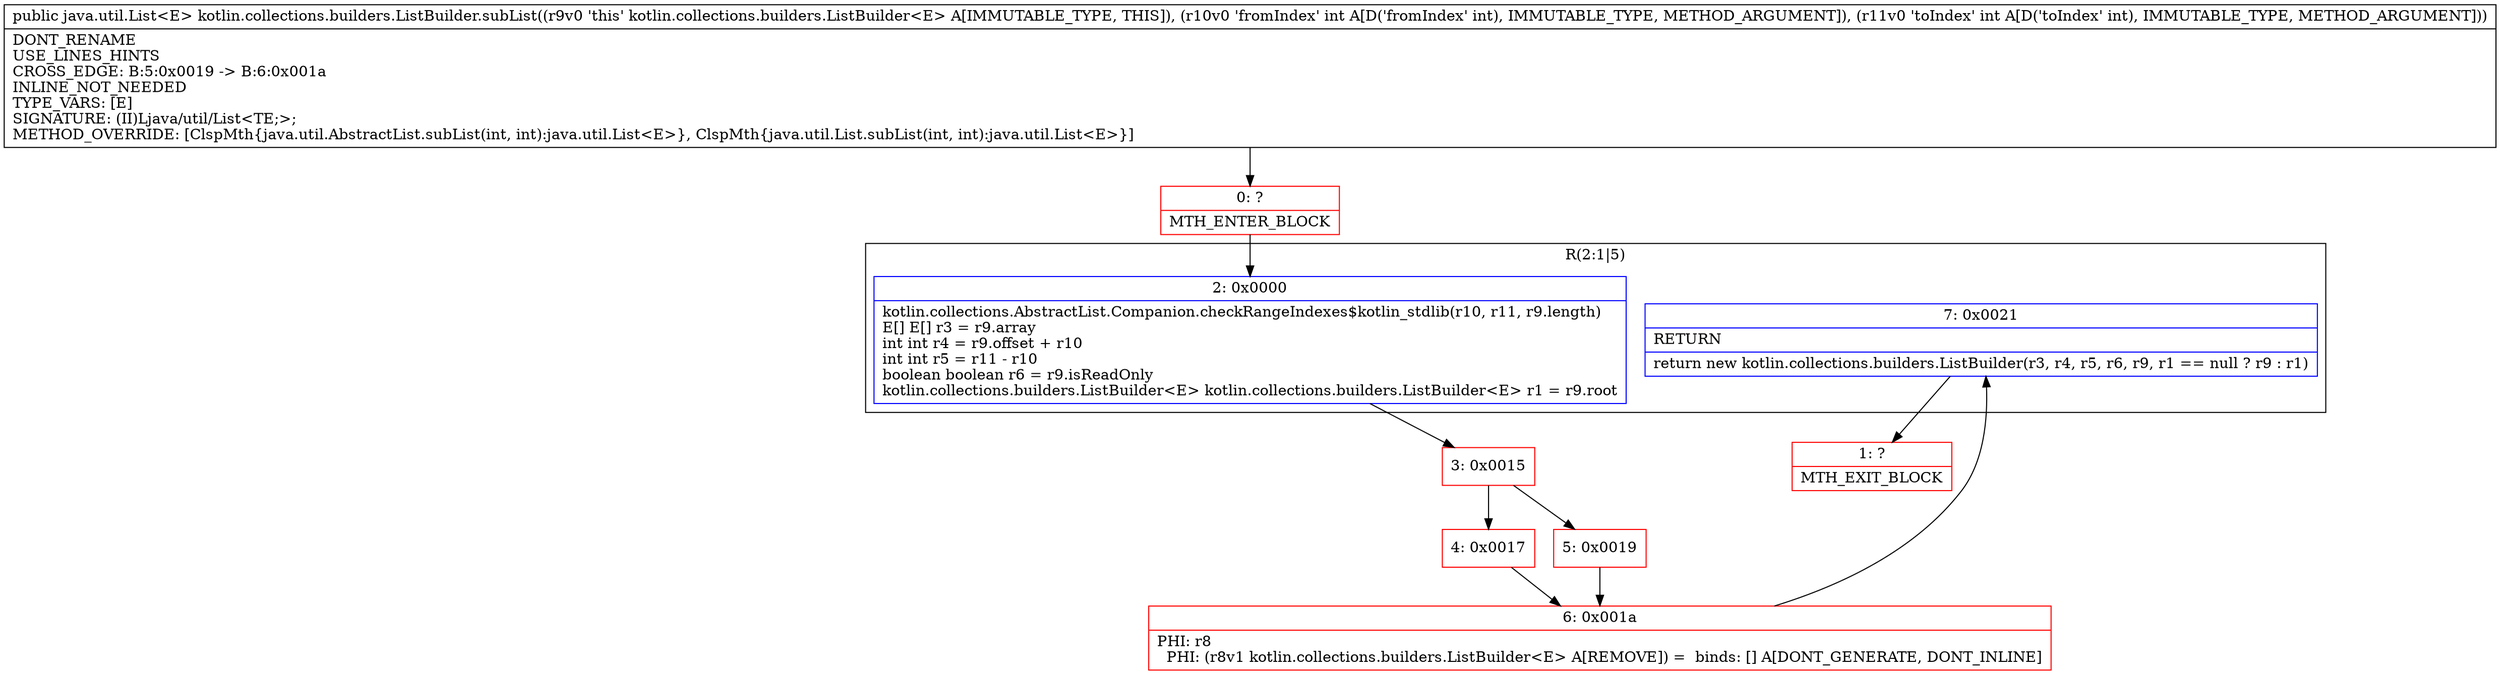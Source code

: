 digraph "CFG forkotlin.collections.builders.ListBuilder.subList(II)Ljava\/util\/List;" {
subgraph cluster_Region_1744979976 {
label = "R(2:1|5)";
node [shape=record,color=blue];
Node_2 [shape=record,label="{2\:\ 0x0000|kotlin.collections.AbstractList.Companion.checkRangeIndexes$kotlin_stdlib(r10, r11, r9.length)\lE[] E[] r3 = r9.array\lint int r4 = r9.offset + r10\lint int r5 = r11 \- r10\lboolean boolean r6 = r9.isReadOnly\lkotlin.collections.builders.ListBuilder\<E\> kotlin.collections.builders.ListBuilder\<E\> r1 = r9.root\l}"];
Node_7 [shape=record,label="{7\:\ 0x0021|RETURN\l|return new kotlin.collections.builders.ListBuilder(r3, r4, r5, r6, r9, r1 == null ? r9 : r1)\l}"];
}
Node_0 [shape=record,color=red,label="{0\:\ ?|MTH_ENTER_BLOCK\l}"];
Node_3 [shape=record,color=red,label="{3\:\ 0x0015}"];
Node_4 [shape=record,color=red,label="{4\:\ 0x0017}"];
Node_6 [shape=record,color=red,label="{6\:\ 0x001a|PHI: r8 \l  PHI: (r8v1 kotlin.collections.builders.ListBuilder\<E\> A[REMOVE]) =  binds: [] A[DONT_GENERATE, DONT_INLINE]\l}"];
Node_1 [shape=record,color=red,label="{1\:\ ?|MTH_EXIT_BLOCK\l}"];
Node_5 [shape=record,color=red,label="{5\:\ 0x0019}"];
MethodNode[shape=record,label="{public java.util.List\<E\> kotlin.collections.builders.ListBuilder.subList((r9v0 'this' kotlin.collections.builders.ListBuilder\<E\> A[IMMUTABLE_TYPE, THIS]), (r10v0 'fromIndex' int A[D('fromIndex' int), IMMUTABLE_TYPE, METHOD_ARGUMENT]), (r11v0 'toIndex' int A[D('toIndex' int), IMMUTABLE_TYPE, METHOD_ARGUMENT]))  | DONT_RENAME\lUSE_LINES_HINTS\lCROSS_EDGE: B:5:0x0019 \-\> B:6:0x001a\lINLINE_NOT_NEEDED\lTYPE_VARS: [E]\lSIGNATURE: (II)Ljava\/util\/List\<TE;\>;\lMETHOD_OVERRIDE: [ClspMth\{java.util.AbstractList.subList(int, int):java.util.List\<E\>\}, ClspMth\{java.util.List.subList(int, int):java.util.List\<E\>\}]\l}"];
MethodNode -> Node_0;Node_2 -> Node_3;
Node_7 -> Node_1;
Node_0 -> Node_2;
Node_3 -> Node_4;
Node_3 -> Node_5;
Node_4 -> Node_6;
Node_6 -> Node_7;
Node_5 -> Node_6;
}

